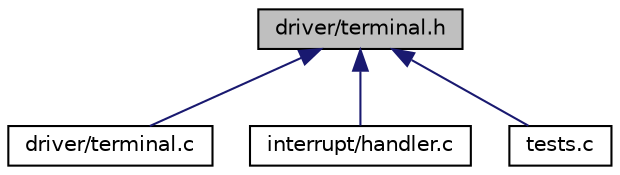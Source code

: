 digraph "driver/terminal.h"
{
  edge [fontname="Helvetica",fontsize="10",labelfontname="Helvetica",labelfontsize="10"];
  node [fontname="Helvetica",fontsize="10",shape=record];
  Node3 [label="driver/terminal.h",height=0.2,width=0.4,color="black", fillcolor="grey75", style="filled", fontcolor="black"];
  Node3 -> Node4 [dir="back",color="midnightblue",fontsize="10",style="solid",fontname="Helvetica"];
  Node4 [label="driver/terminal.c",height=0.2,width=0.4,color="black", fillcolor="white", style="filled",URL="$terminal_8c.html"];
  Node3 -> Node5 [dir="back",color="midnightblue",fontsize="10",style="solid",fontname="Helvetica"];
  Node5 [label="interrupt/handler.c",height=0.2,width=0.4,color="black", fillcolor="white", style="filled",URL="$handler_8c.html"];
  Node3 -> Node6 [dir="back",color="midnightblue",fontsize="10",style="solid",fontname="Helvetica"];
  Node6 [label="tests.c",height=0.2,width=0.4,color="black", fillcolor="white", style="filled",URL="$tests_8c.html"];
}
